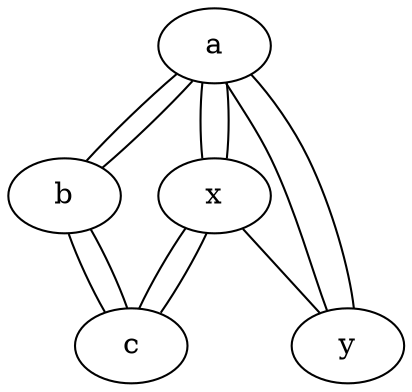 graph test1 {
       a -- b -- c;
       a -- b -- c;
       a -- {x y};
          x -- c;
       a -- {x y};
       x -- c [w=10.0];
       x -- y [w=5.0,len=3];
}



